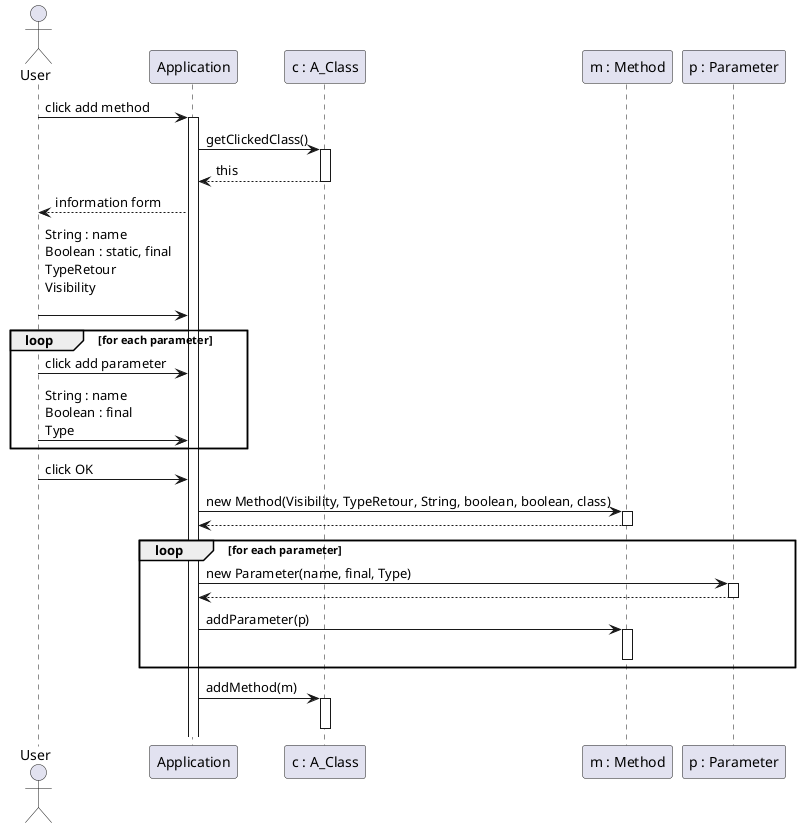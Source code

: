 @startuml

    actor User as u
    participant Application as a
    participant "c : A_Class" as c
    participant "m : Method" as m
    participant "p : Parameter" as p


     u -> a: click add method
    activate a

    a -> c: getClickedClass()
    activate c

    c --> a: this
    deactivate c

    a --> u: information form

    u -> a: String : name\nBoolean : static, final\nTypeRetour\nVisibility\n
    loop for each parameter
        u -> a: click add parameter
        u -> a: String : name\nBoolean : final\nType
    end

    u -> a: click OK
    a -> m: new Method(Visibility, TypeRetour, String, boolean, boolean, class)
    activate m
    m --> a
    deactivate m
    loop for each parameter
        a -> p: new Parameter(name, final, Type)
        activate p
        p --> a
        deactivate p
        a -> m: addParameter(p)
        activate m
        deactivate m
    end
    deactivate m
    a -> c: addMethod(m)
    activate c
    deactivate c
@enduml